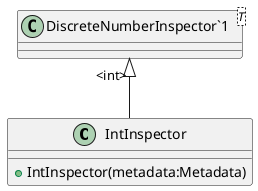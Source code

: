 @startuml
class IntInspector {
    + IntInspector(metadata:Metadata)
}
class "DiscreteNumberInspector`1"<T> {
}
"DiscreteNumberInspector`1" "<int>" <|-- IntInspector
@enduml
